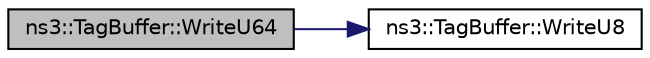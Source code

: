 digraph "ns3::TagBuffer::WriteU64"
{
 // LATEX_PDF_SIZE
  edge [fontname="Helvetica",fontsize="10",labelfontname="Helvetica",labelfontsize="10"];
  node [fontname="Helvetica",fontsize="10",shape=record];
  rankdir="LR";
  Node1 [label="ns3::TagBuffer::WriteU64",height=0.2,width=0.4,color="black", fillcolor="grey75", style="filled", fontcolor="black",tooltip=" "];
  Node1 -> Node2 [color="midnightblue",fontsize="10",style="solid",fontname="Helvetica"];
  Node2 [label="ns3::TagBuffer::WriteU8",height=0.2,width=0.4,color="black", fillcolor="white", style="filled",URL="$classns3_1_1_tag_buffer.html#a75098eafbb40382166603f99d1149c0b",tooltip=" "];
}
